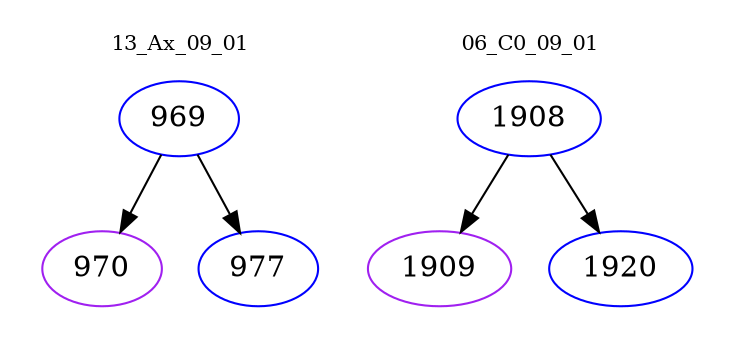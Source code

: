 digraph{
subgraph cluster_0 {
color = white
label = "13_Ax_09_01";
fontsize=10;
T0_969 [label="969", color="blue"]
T0_969 -> T0_970 [color="black"]
T0_970 [label="970", color="purple"]
T0_969 -> T0_977 [color="black"]
T0_977 [label="977", color="blue"]
}
subgraph cluster_1 {
color = white
label = "06_C0_09_01";
fontsize=10;
T1_1908 [label="1908", color="blue"]
T1_1908 -> T1_1909 [color="black"]
T1_1909 [label="1909", color="purple"]
T1_1908 -> T1_1920 [color="black"]
T1_1920 [label="1920", color="blue"]
}
}
